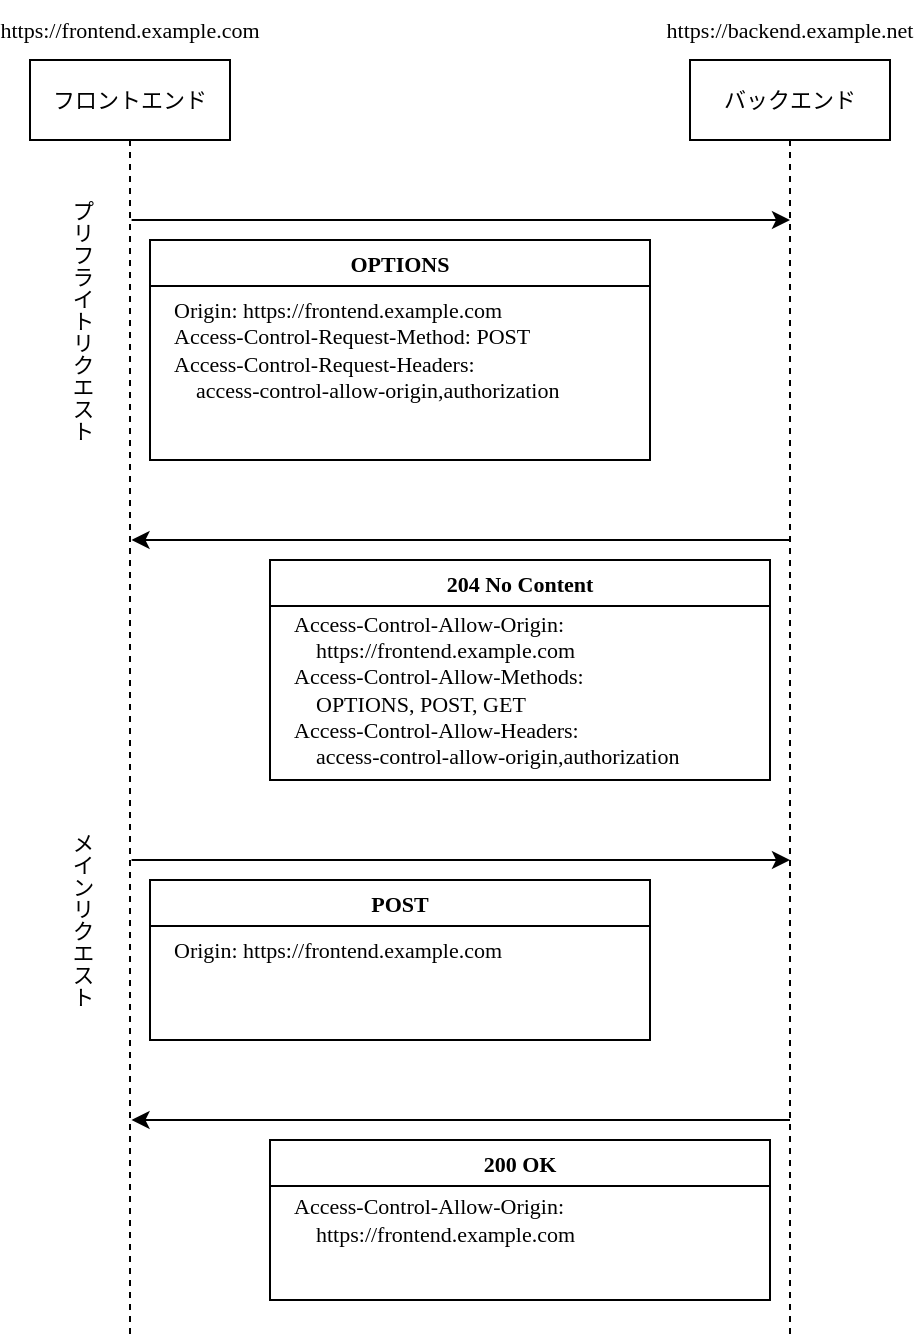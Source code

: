 <mxfile version="24.4.6" type="device">
  <diagram name="ページ1" id="cEe8tPcPN9w1u3hlql8w">
    <mxGraphModel dx="1434" dy="844" grid="1" gridSize="10" guides="1" tooltips="1" connect="1" arrows="1" fold="1" page="1" pageScale="1" pageWidth="827" pageHeight="1169" math="0" shadow="0">
      <root>
        <mxCell id="0" />
        <mxCell id="1" parent="0" />
        <mxCell id="7vt16S2XqytlIeCFGgKZ-1" value="&lt;font style=&quot;font-size: 11px;&quot; face=&quot;Noto Sans JP&quot;&gt;フロントエンド&lt;/font&gt;" style="shape=umlLifeline;perimeter=lifelinePerimeter;whiteSpace=wrap;html=1;container=1;dropTarget=0;collapsible=0;recursiveResize=0;outlineConnect=0;portConstraint=eastwest;newEdgeStyle={&quot;curved&quot;:0,&quot;rounded&quot;:0};" vertex="1" parent="1">
          <mxGeometry x="40" y="40" width="100" height="640" as="geometry" />
        </mxCell>
        <mxCell id="7vt16S2XqytlIeCFGgKZ-2" value="&lt;font style=&quot;font-size: 11px;&quot; face=&quot;Noto Sans JP&quot;&gt;https://frontend.example.com&lt;/font&gt;" style="text;html=1;align=center;verticalAlign=middle;whiteSpace=wrap;rounded=0;" vertex="1" parent="1">
          <mxGeometry x="60" y="10" width="60" height="30" as="geometry" />
        </mxCell>
        <mxCell id="7vt16S2XqytlIeCFGgKZ-3" value="&lt;font style=&quot;font-size: 11px;&quot; face=&quot;Noto Sans JP&quot;&gt;バックエンド&lt;/font&gt;" style="shape=umlLifeline;perimeter=lifelinePerimeter;whiteSpace=wrap;html=1;container=1;dropTarget=0;collapsible=0;recursiveResize=0;outlineConnect=0;portConstraint=eastwest;newEdgeStyle={&quot;curved&quot;:0,&quot;rounded&quot;:0};" vertex="1" parent="1">
          <mxGeometry x="370" y="40" width="100" height="640" as="geometry" />
        </mxCell>
        <mxCell id="7vt16S2XqytlIeCFGgKZ-4" value="&lt;font face=&quot;Noto Sans JP&quot;&gt;&lt;span style=&quot;font-size: 11px;&quot;&gt;https://backend.example.net&lt;/span&gt;&lt;/font&gt;" style="text;html=1;align=center;verticalAlign=middle;whiteSpace=wrap;rounded=0;" vertex="1" parent="1">
          <mxGeometry x="390" y="10" width="60" height="30" as="geometry" />
        </mxCell>
        <mxCell id="7vt16S2XqytlIeCFGgKZ-5" value="" style="endArrow=classic;html=1;rounded=0;exitX=0.503;exitY=0.182;exitDx=0;exitDy=0;exitPerimeter=0;" edge="1" parent="1">
          <mxGeometry width="50" height="50" relative="1" as="geometry">
            <mxPoint x="90.8" y="120.0" as="sourcePoint" />
            <mxPoint x="420.0" y="120.0" as="targetPoint" />
          </mxGeometry>
        </mxCell>
        <mxCell id="7vt16S2XqytlIeCFGgKZ-6" value="&lt;font style=&quot;font-size: 11px;&quot; face=&quot;Noto Sans JP&quot;&gt;OPTIONS&lt;/font&gt;" style="swimlane;whiteSpace=wrap;html=1;" vertex="1" parent="1">
          <mxGeometry x="100" y="130" width="250" height="110" as="geometry" />
        </mxCell>
        <mxCell id="7vt16S2XqytlIeCFGgKZ-7" value="&lt;div&gt;Origin: https://frontend.example.com&lt;br&gt;Access-Control-Request-Method: POST&lt;br&gt;Access-Control-Request-Headers:&amp;nbsp;&lt;br&gt;&amp;nbsp; &amp;nbsp; access-control-allow-origin,authorization&lt;br&gt;&lt;/div&gt;" style="text;align=left;verticalAlign=middle;resizable=0;points=[];autosize=1;strokeColor=none;fillColor=none;fontFamily=Noto Sans JP;fontSize=11;html=1;" vertex="1" parent="7vt16S2XqytlIeCFGgKZ-6">
          <mxGeometry x="10" y="20" width="260" height="70" as="geometry" />
        </mxCell>
        <mxCell id="7vt16S2XqytlIeCFGgKZ-8" value="" style="endArrow=classic;html=1;rounded=0;exitX=0.489;exitY=0.544;exitDx=0;exitDy=0;exitPerimeter=0;" edge="1" parent="1">
          <mxGeometry width="50" height="50" relative="1" as="geometry">
            <mxPoint x="420.0" y="280.0" as="sourcePoint" />
            <mxPoint x="90.767" y="280.0" as="targetPoint" />
          </mxGeometry>
        </mxCell>
        <mxCell id="7vt16S2XqytlIeCFGgKZ-9" value="&lt;font face=&quot;Noto Sans JP&quot;&gt;&lt;span style=&quot;font-size: 11px;&quot;&gt;204 No Content&lt;/span&gt;&lt;/font&gt;" style="swimlane;whiteSpace=wrap;html=1;" vertex="1" parent="1">
          <mxGeometry x="160" y="290" width="250" height="110" as="geometry" />
        </mxCell>
        <mxCell id="7vt16S2XqytlIeCFGgKZ-10" value="Access-Control-Allow-Origin:&lt;br&gt;&amp;nbsp; &amp;nbsp; https://frontend.example.com&lt;div&gt;Access-Control-Allow-Methods:&lt;/div&gt;&lt;div&gt;&amp;nbsp; &amp;nbsp; OPTIONS, POST, GET&lt;/div&gt;&lt;div&gt;Access-Control-Allow-Headers:&lt;/div&gt;&lt;div&gt;&amp;nbsp; &amp;nbsp; access-control-allow-origin,authorization&lt;/div&gt;" style="text;align=left;verticalAlign=middle;resizable=0;points=[];autosize=1;strokeColor=none;fillColor=none;fontFamily=Noto Sans JP;fontSize=11;html=1;" vertex="1" parent="7vt16S2XqytlIeCFGgKZ-9">
          <mxGeometry x="10" y="20" width="260" height="90" as="geometry" />
        </mxCell>
        <mxCell id="7vt16S2XqytlIeCFGgKZ-11" value="&lt;font style=&quot;font-size: 11px;&quot; face=&quot;Noto Sans JP&quot;&gt;プリフライトリクエスト&lt;/font&gt;" style="text;html=1;align=center;verticalAlign=middle;whiteSpace=wrap;rounded=0;textDirection=vertical-rl;" vertex="1" parent="1">
          <mxGeometry x="50" y="100" width="30" height="140" as="geometry" />
        </mxCell>
        <mxCell id="7vt16S2XqytlIeCFGgKZ-12" value="" style="endArrow=classic;html=1;rounded=0;exitX=0.503;exitY=0.182;exitDx=0;exitDy=0;exitPerimeter=0;" edge="1" parent="1">
          <mxGeometry width="50" height="50" relative="1" as="geometry">
            <mxPoint x="90.8" y="440" as="sourcePoint" />
            <mxPoint x="420.0" y="440" as="targetPoint" />
          </mxGeometry>
        </mxCell>
        <mxCell id="7vt16S2XqytlIeCFGgKZ-13" value="&lt;font style=&quot;font-size: 11px;&quot; face=&quot;Noto Sans JP&quot;&gt;POST&lt;/font&gt;" style="swimlane;whiteSpace=wrap;html=1;" vertex="1" parent="1">
          <mxGeometry x="100" y="450" width="250" height="80" as="geometry" />
        </mxCell>
        <mxCell id="7vt16S2XqytlIeCFGgKZ-14" value="&lt;div&gt;Origin: https://frontend.example.com&lt;br&gt;&lt;/div&gt;" style="text;align=left;verticalAlign=middle;resizable=0;points=[];autosize=1;strokeColor=none;fillColor=none;fontFamily=Noto Sans JP;fontSize=11;html=1;" vertex="1" parent="7vt16S2XqytlIeCFGgKZ-13">
          <mxGeometry x="10" y="20" width="230" height="30" as="geometry" />
        </mxCell>
        <mxCell id="7vt16S2XqytlIeCFGgKZ-15" value="" style="endArrow=classic;html=1;rounded=0;exitX=0.489;exitY=0.544;exitDx=0;exitDy=0;exitPerimeter=0;" edge="1" parent="1">
          <mxGeometry width="50" height="50" relative="1" as="geometry">
            <mxPoint x="420.0" y="570" as="sourcePoint" />
            <mxPoint x="90.767" y="570" as="targetPoint" />
          </mxGeometry>
        </mxCell>
        <mxCell id="7vt16S2XqytlIeCFGgKZ-16" value="&lt;font face=&quot;Noto Sans JP&quot;&gt;&lt;span style=&quot;font-size: 11px;&quot;&gt;200 OK&lt;/span&gt;&lt;/font&gt;" style="swimlane;whiteSpace=wrap;html=1;" vertex="1" parent="1">
          <mxGeometry x="160" y="580" width="250" height="80" as="geometry" />
        </mxCell>
        <mxCell id="7vt16S2XqytlIeCFGgKZ-17" value="Access-Control-Allow-Origin:&lt;br&gt;&amp;nbsp; &amp;nbsp; https://frontend.example.com" style="text;align=left;verticalAlign=middle;resizable=0;points=[];autosize=1;strokeColor=none;fillColor=none;fontFamily=Noto Sans JP;fontSize=11;html=1;" vertex="1" parent="7vt16S2XqytlIeCFGgKZ-16">
          <mxGeometry x="10" y="20" width="200" height="40" as="geometry" />
        </mxCell>
        <mxCell id="7vt16S2XqytlIeCFGgKZ-18" value="&lt;font face=&quot;Noto Sans JP&quot;&gt;&lt;span style=&quot;font-size: 11px;&quot;&gt;メインリクエスト&lt;/span&gt;&lt;/font&gt;" style="text;html=1;align=center;verticalAlign=middle;whiteSpace=wrap;rounded=0;textDirection=vertical-rl;" vertex="1" parent="1">
          <mxGeometry x="50" y="400" width="30" height="140" as="geometry" />
        </mxCell>
      </root>
    </mxGraphModel>
  </diagram>
</mxfile>

